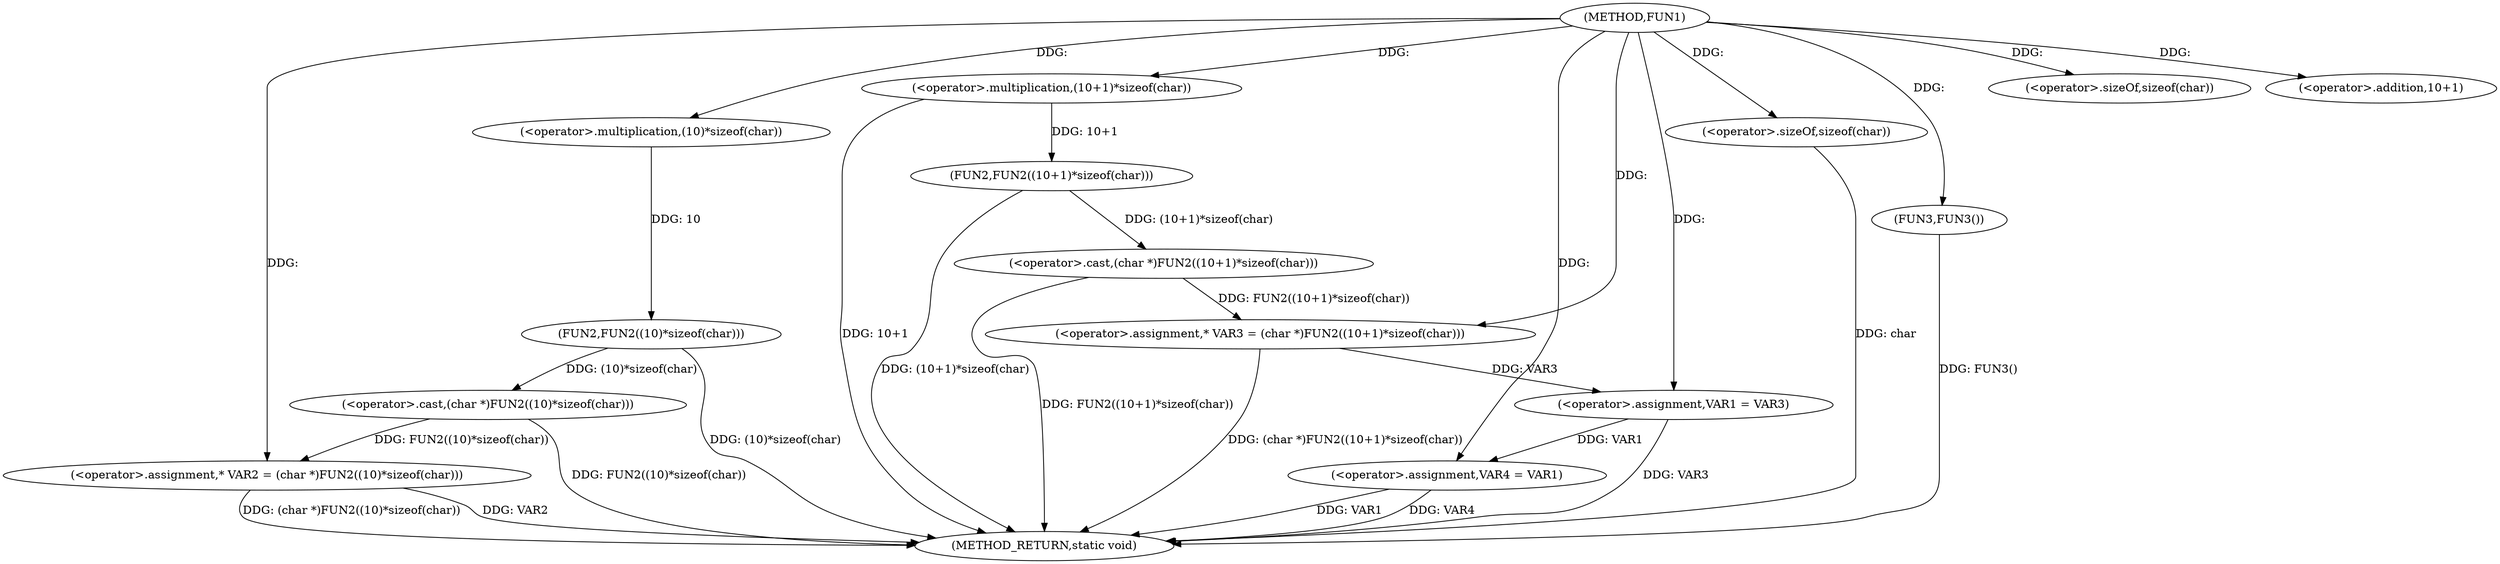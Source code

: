 digraph FUN1 {  
"1000100" [label = "(METHOD,FUN1)" ]
"1000132" [label = "(METHOD_RETURN,static void)" ]
"1000104" [label = "(<operator>.assignment,* VAR2 = (char *)FUN2((10)*sizeof(char)))" ]
"1000106" [label = "(<operator>.cast,(char *)FUN2((10)*sizeof(char)))" ]
"1000108" [label = "(FUN2,FUN2((10)*sizeof(char)))" ]
"1000109" [label = "(<operator>.multiplication,(10)*sizeof(char))" ]
"1000111" [label = "(<operator>.sizeOf,sizeof(char))" ]
"1000114" [label = "(<operator>.assignment,* VAR3 = (char *)FUN2((10+1)*sizeof(char)))" ]
"1000116" [label = "(<operator>.cast,(char *)FUN2((10+1)*sizeof(char)))" ]
"1000118" [label = "(FUN2,FUN2((10+1)*sizeof(char)))" ]
"1000119" [label = "(<operator>.multiplication,(10+1)*sizeof(char))" ]
"1000120" [label = "(<operator>.addition,10+1)" ]
"1000123" [label = "(<operator>.sizeOf,sizeof(char))" ]
"1000125" [label = "(<operator>.assignment,VAR1 = VAR3)" ]
"1000128" [label = "(<operator>.assignment,VAR4 = VAR1)" ]
"1000131" [label = "(FUN3,FUN3())" ]
  "1000128" -> "1000132"  [ label = "DDG: VAR1"] 
  "1000106" -> "1000132"  [ label = "DDG: FUN2((10)*sizeof(char))"] 
  "1000104" -> "1000132"  [ label = "DDG: VAR2"] 
  "1000128" -> "1000132"  [ label = "DDG: VAR4"] 
  "1000125" -> "1000132"  [ label = "DDG: VAR3"] 
  "1000116" -> "1000132"  [ label = "DDG: FUN2((10+1)*sizeof(char))"] 
  "1000119" -> "1000132"  [ label = "DDG: 10+1"] 
  "1000118" -> "1000132"  [ label = "DDG: (10+1)*sizeof(char)"] 
  "1000114" -> "1000132"  [ label = "DDG: (char *)FUN2((10+1)*sizeof(char))"] 
  "1000104" -> "1000132"  [ label = "DDG: (char *)FUN2((10)*sizeof(char))"] 
  "1000108" -> "1000132"  [ label = "DDG: (10)*sizeof(char)"] 
  "1000131" -> "1000132"  [ label = "DDG: FUN3()"] 
  "1000123" -> "1000132"  [ label = "DDG: char"] 
  "1000106" -> "1000104"  [ label = "DDG: FUN2((10)*sizeof(char))"] 
  "1000100" -> "1000104"  [ label = "DDG: "] 
  "1000108" -> "1000106"  [ label = "DDG: (10)*sizeof(char)"] 
  "1000109" -> "1000108"  [ label = "DDG: 10"] 
  "1000100" -> "1000109"  [ label = "DDG: "] 
  "1000100" -> "1000111"  [ label = "DDG: "] 
  "1000116" -> "1000114"  [ label = "DDG: FUN2((10+1)*sizeof(char))"] 
  "1000100" -> "1000114"  [ label = "DDG: "] 
  "1000118" -> "1000116"  [ label = "DDG: (10+1)*sizeof(char)"] 
  "1000119" -> "1000118"  [ label = "DDG: 10+1"] 
  "1000100" -> "1000119"  [ label = "DDG: "] 
  "1000100" -> "1000120"  [ label = "DDG: "] 
  "1000100" -> "1000123"  [ label = "DDG: "] 
  "1000114" -> "1000125"  [ label = "DDG: VAR3"] 
  "1000100" -> "1000125"  [ label = "DDG: "] 
  "1000125" -> "1000128"  [ label = "DDG: VAR1"] 
  "1000100" -> "1000128"  [ label = "DDG: "] 
  "1000100" -> "1000131"  [ label = "DDG: "] 
}
